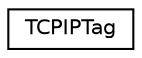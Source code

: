 digraph "Graphical Class Hierarchy"
{
 // LATEX_PDF_SIZE
  edge [fontname="Helvetica",fontsize="10",labelfontname="Helvetica",labelfontsize="10"];
  node [fontname="Helvetica",fontsize="10",shape=record];
  rankdir="LR";
  Node0 [label="TCPIPTag",height=0.2,width=0.4,color="black", fillcolor="white", style="filled",URL="$structTCPIPTag.html",tooltip=" "];
}
